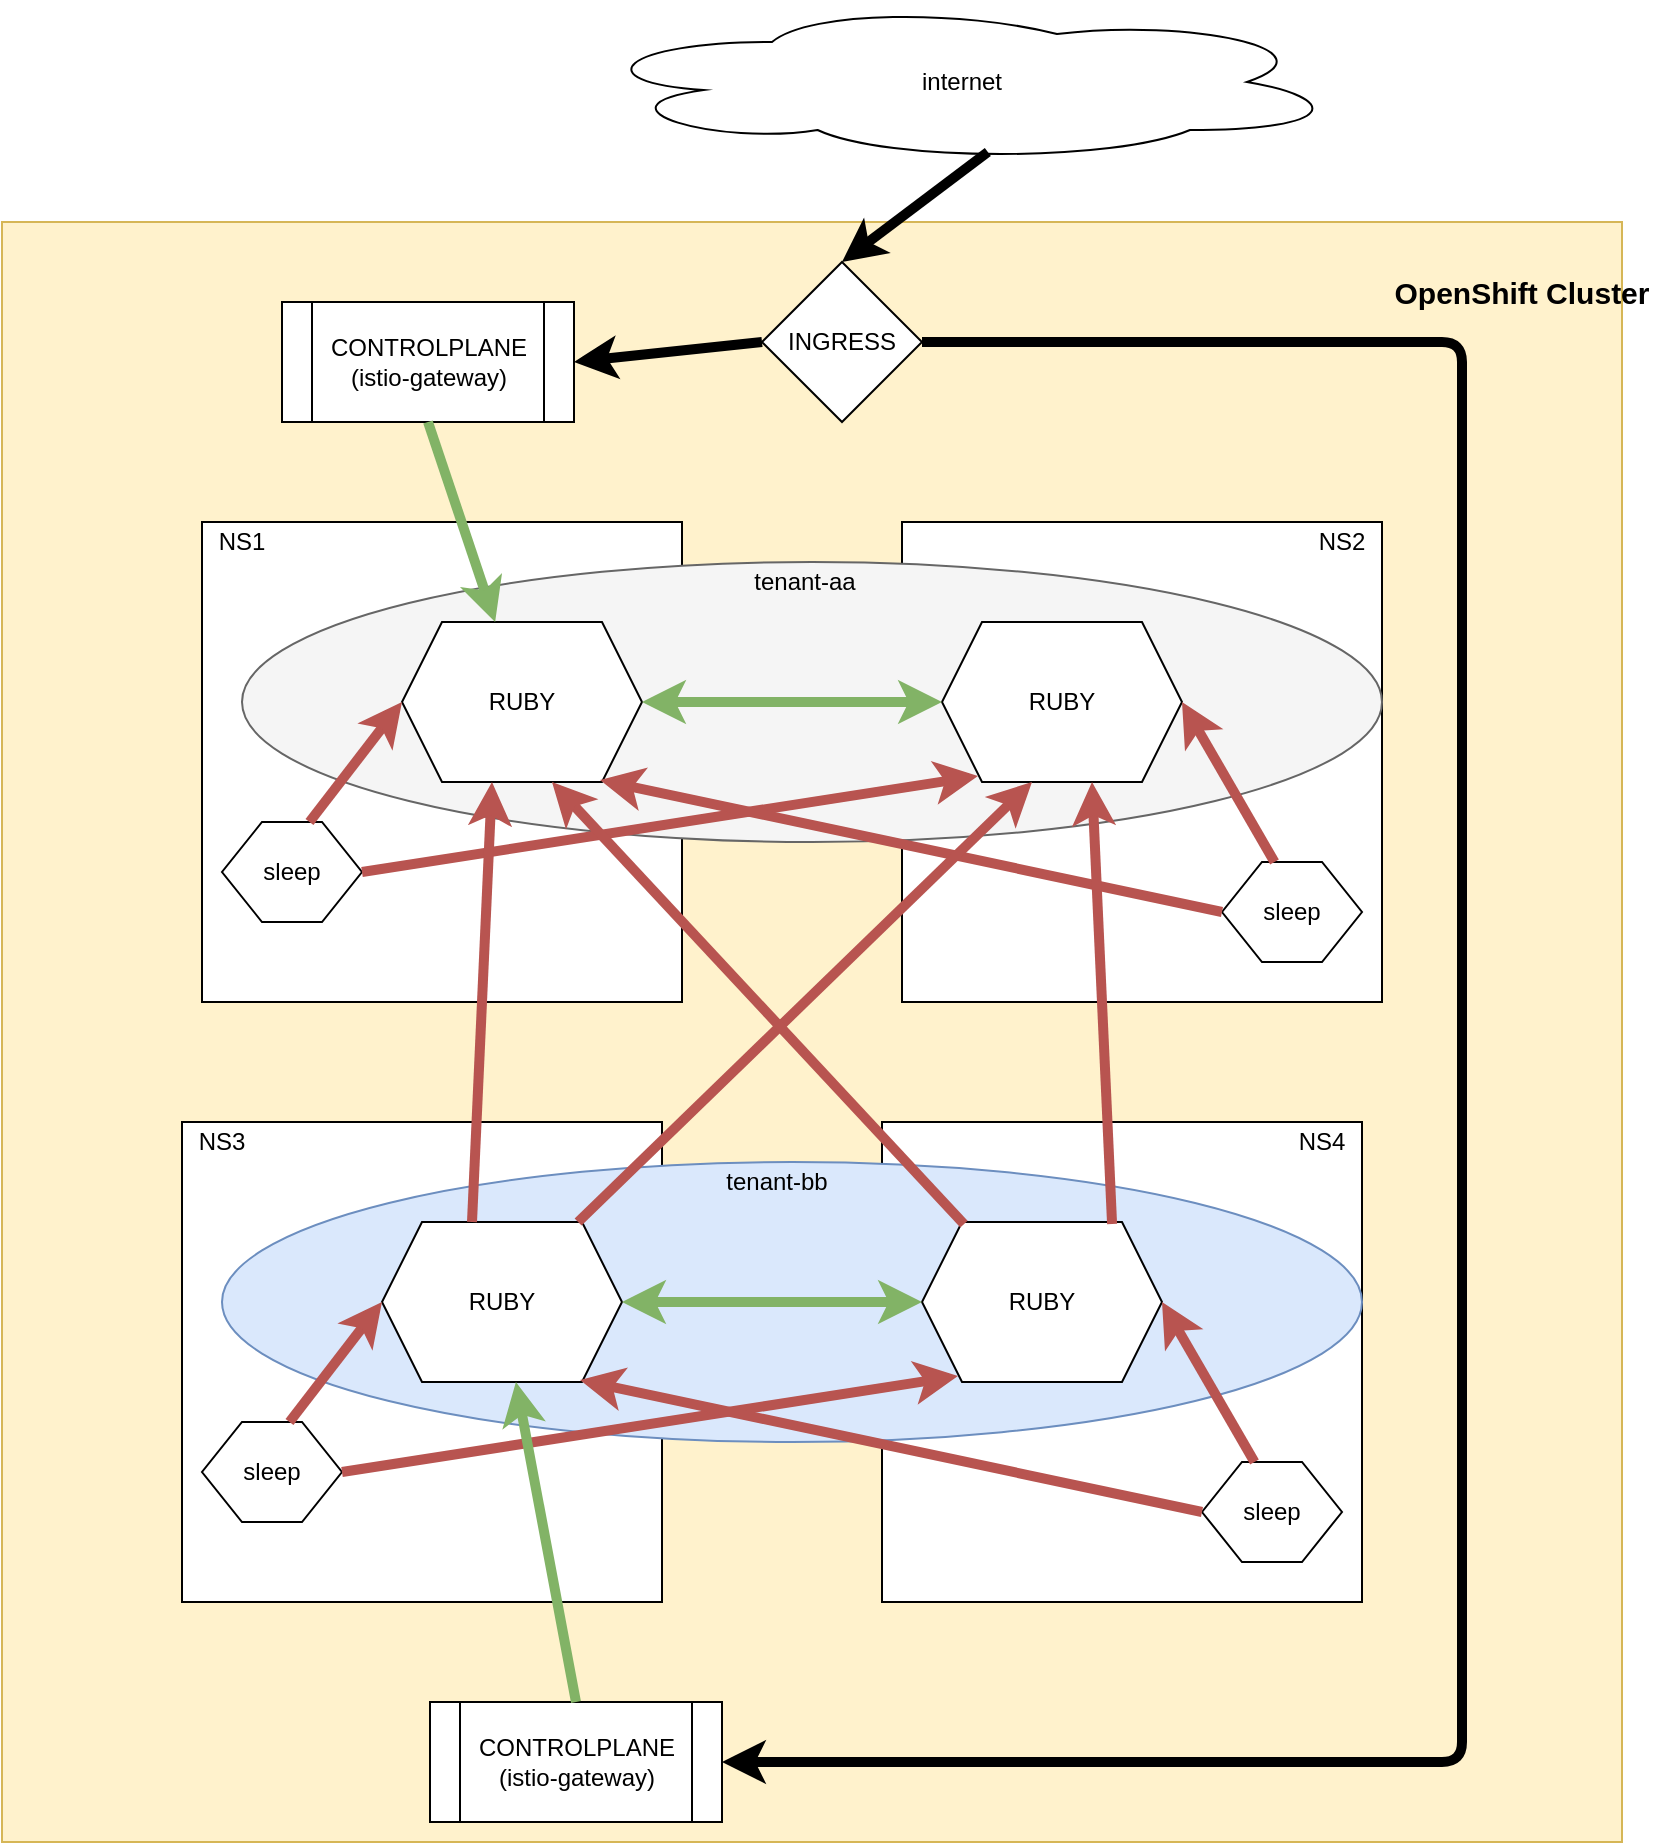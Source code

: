 <mxfile version="13.7.3" type="device"><diagram id="xPOPIatfQ-odomxhgLsn" name="Page-1"><mxGraphModel dx="1113" dy="740" grid="1" gridSize="10" guides="1" tooltips="1" connect="1" arrows="1" fold="1" page="1" pageScale="1" pageWidth="827" pageHeight="1169" math="0" shadow="0"><root><mxCell id="0"/><mxCell id="1" parent="0"/><mxCell id="y6D-A-imfkAjiDnYUdOC-40" value="" style="whiteSpace=wrap;html=1;aspect=fixed;fillColor=#fff2cc;strokeColor=#d6b656;" vertex="1" parent="1"><mxGeometry x="10" y="110" width="810" height="810" as="geometry"/></mxCell><mxCell id="y6D-A-imfkAjiDnYUdOC-1" value="" style="whiteSpace=wrap;html=1;aspect=fixed;" vertex="1" parent="1"><mxGeometry x="110" y="260" width="240" height="240" as="geometry"/></mxCell><mxCell id="y6D-A-imfkAjiDnYUdOC-4" value="" style="whiteSpace=wrap;html=1;aspect=fixed;" vertex="1" parent="1"><mxGeometry x="460" y="260" width="240" height="240" as="geometry"/></mxCell><mxCell id="y6D-A-imfkAjiDnYUdOC-7" value="" style="ellipse;whiteSpace=wrap;html=1;fillColor=#f5f5f5;strokeColor=#666666;fontColor=#333333;" vertex="1" parent="1"><mxGeometry x="130" y="280" width="570" height="140" as="geometry"/></mxCell><mxCell id="y6D-A-imfkAjiDnYUdOC-2" value="RUBY" style="shape=hexagon;perimeter=hexagonPerimeter2;whiteSpace=wrap;html=1;fixedSize=1;" vertex="1" parent="1"><mxGeometry x="210" y="310" width="120" height="80" as="geometry"/></mxCell><mxCell id="y6D-A-imfkAjiDnYUdOC-3" value="sleep" style="shape=hexagon;perimeter=hexagonPerimeter2;whiteSpace=wrap;html=1;fixedSize=1;" vertex="1" parent="1"><mxGeometry x="120" y="410" width="70" height="50" as="geometry"/></mxCell><mxCell id="y6D-A-imfkAjiDnYUdOC-5" value="RUBY" style="shape=hexagon;perimeter=hexagonPerimeter2;whiteSpace=wrap;html=1;fixedSize=1;" vertex="1" parent="1"><mxGeometry x="480" y="310" width="120" height="80" as="geometry"/></mxCell><mxCell id="y6D-A-imfkAjiDnYUdOC-8" value="sleep" style="shape=hexagon;perimeter=hexagonPerimeter2;whiteSpace=wrap;html=1;fixedSize=1;" vertex="1" parent="1"><mxGeometry x="620" y="430" width="70" height="50" as="geometry"/></mxCell><mxCell id="y6D-A-imfkAjiDnYUdOC-9" value="" style="endArrow=classic;startArrow=classic;html=1;exitX=1;exitY=0.5;exitDx=0;exitDy=0;entryX=0;entryY=0.5;entryDx=0;entryDy=0;fillColor=#d5e8d4;strokeColor=#82b366;strokeWidth=5;" edge="1" parent="1" source="y6D-A-imfkAjiDnYUdOC-2" target="y6D-A-imfkAjiDnYUdOC-5"><mxGeometry width="50" height="50" relative="1" as="geometry"><mxPoint x="370" y="470" as="sourcePoint"/><mxPoint x="420" y="420" as="targetPoint"/></mxGeometry></mxCell><mxCell id="y6D-A-imfkAjiDnYUdOC-10" value="" style="endArrow=classic;html=1;strokeWidth=5;exitX=0.625;exitY=0;exitDx=0;exitDy=0;entryX=0;entryY=0.5;entryDx=0;entryDy=0;fillColor=#f8cecc;strokeColor=#b85450;" edge="1" parent="1" source="y6D-A-imfkAjiDnYUdOC-3" target="y6D-A-imfkAjiDnYUdOC-2"><mxGeometry width="50" height="50" relative="1" as="geometry"><mxPoint x="370" y="470" as="sourcePoint"/><mxPoint x="420" y="420" as="targetPoint"/></mxGeometry></mxCell><mxCell id="y6D-A-imfkAjiDnYUdOC-11" value="" style="endArrow=classic;html=1;strokeWidth=5;exitX=1;exitY=0.5;exitDx=0;exitDy=0;entryX=0.15;entryY=0.963;entryDx=0;entryDy=0;entryPerimeter=0;fillColor=#f8cecc;strokeColor=#b85450;" edge="1" parent="1" source="y6D-A-imfkAjiDnYUdOC-3" target="y6D-A-imfkAjiDnYUdOC-5"><mxGeometry width="50" height="50" relative="1" as="geometry"><mxPoint x="370" y="470" as="sourcePoint"/><mxPoint x="420" y="420" as="targetPoint"/></mxGeometry></mxCell><mxCell id="y6D-A-imfkAjiDnYUdOC-12" value="" style="endArrow=classic;html=1;strokeWidth=5;entryX=1;entryY=0.5;entryDx=0;entryDy=0;exitX=0.375;exitY=0;exitDx=0;exitDy=0;fillColor=#f8cecc;strokeColor=#b85450;" edge="1" parent="1" source="y6D-A-imfkAjiDnYUdOC-8" target="y6D-A-imfkAjiDnYUdOC-5"><mxGeometry width="50" height="50" relative="1" as="geometry"><mxPoint x="370" y="470" as="sourcePoint"/><mxPoint x="420" y="420" as="targetPoint"/></mxGeometry></mxCell><mxCell id="y6D-A-imfkAjiDnYUdOC-13" value="" style="endArrow=classic;html=1;strokeWidth=5;exitX=0;exitY=0.5;exitDx=0;exitDy=0;entryX=0.825;entryY=0.988;entryDx=0;entryDy=0;entryPerimeter=0;fillColor=#f8cecc;strokeColor=#b85450;" edge="1" parent="1" source="y6D-A-imfkAjiDnYUdOC-8" target="y6D-A-imfkAjiDnYUdOC-2"><mxGeometry width="50" height="50" relative="1" as="geometry"><mxPoint x="370" y="470" as="sourcePoint"/><mxPoint x="420" y="420" as="targetPoint"/></mxGeometry></mxCell><mxCell id="y6D-A-imfkAjiDnYUdOC-14" value="NS1" style="text;html=1;strokeColor=none;fillColor=none;align=center;verticalAlign=middle;whiteSpace=wrap;rounded=0;" vertex="1" parent="1"><mxGeometry x="110" y="260" width="40" height="20" as="geometry"/></mxCell><mxCell id="y6D-A-imfkAjiDnYUdOC-15" value="NS2" style="text;html=1;strokeColor=none;fillColor=none;align=center;verticalAlign=middle;whiteSpace=wrap;rounded=0;" vertex="1" parent="1"><mxGeometry x="660" y="260" width="40" height="20" as="geometry"/></mxCell><mxCell id="y6D-A-imfkAjiDnYUdOC-16" value="" style="whiteSpace=wrap;html=1;aspect=fixed;" vertex="1" parent="1"><mxGeometry x="100" y="560" width="240" height="240" as="geometry"/></mxCell><mxCell id="y6D-A-imfkAjiDnYUdOC-17" value="" style="whiteSpace=wrap;html=1;aspect=fixed;" vertex="1" parent="1"><mxGeometry x="450" y="560" width="240" height="240" as="geometry"/></mxCell><mxCell id="y6D-A-imfkAjiDnYUdOC-18" value="" style="ellipse;whiteSpace=wrap;html=1;fillColor=#dae8fc;strokeColor=#6c8ebf;" vertex="1" parent="1"><mxGeometry x="120" y="580" width="570" height="140" as="geometry"/></mxCell><mxCell id="y6D-A-imfkAjiDnYUdOC-19" value="RUBY" style="shape=hexagon;perimeter=hexagonPerimeter2;whiteSpace=wrap;html=1;fixedSize=1;" vertex="1" parent="1"><mxGeometry x="200" y="610" width="120" height="80" as="geometry"/></mxCell><mxCell id="y6D-A-imfkAjiDnYUdOC-20" value="sleep" style="shape=hexagon;perimeter=hexagonPerimeter2;whiteSpace=wrap;html=1;fixedSize=1;" vertex="1" parent="1"><mxGeometry x="110" y="710" width="70" height="50" as="geometry"/></mxCell><mxCell id="y6D-A-imfkAjiDnYUdOC-21" value="RUBY" style="shape=hexagon;perimeter=hexagonPerimeter2;whiteSpace=wrap;html=1;fixedSize=1;" vertex="1" parent="1"><mxGeometry x="470" y="610" width="120" height="80" as="geometry"/></mxCell><mxCell id="y6D-A-imfkAjiDnYUdOC-22" value="sleep" style="shape=hexagon;perimeter=hexagonPerimeter2;whiteSpace=wrap;html=1;fixedSize=1;" vertex="1" parent="1"><mxGeometry x="610" y="730" width="70" height="50" as="geometry"/></mxCell><mxCell id="y6D-A-imfkAjiDnYUdOC-23" value="" style="endArrow=classic;startArrow=classic;html=1;exitX=1;exitY=0.5;exitDx=0;exitDy=0;entryX=0;entryY=0.5;entryDx=0;entryDy=0;fillColor=#d5e8d4;strokeColor=#82b366;strokeWidth=5;" edge="1" parent="1" source="y6D-A-imfkAjiDnYUdOC-19" target="y6D-A-imfkAjiDnYUdOC-21"><mxGeometry width="50" height="50" relative="1" as="geometry"><mxPoint x="360" y="770" as="sourcePoint"/><mxPoint x="410" y="720" as="targetPoint"/></mxGeometry></mxCell><mxCell id="y6D-A-imfkAjiDnYUdOC-24" value="" style="endArrow=classic;html=1;strokeWidth=5;exitX=0.625;exitY=0;exitDx=0;exitDy=0;entryX=0;entryY=0.5;entryDx=0;entryDy=0;fillColor=#f8cecc;strokeColor=#b85450;" edge="1" parent="1" source="y6D-A-imfkAjiDnYUdOC-20" target="y6D-A-imfkAjiDnYUdOC-19"><mxGeometry width="50" height="50" relative="1" as="geometry"><mxPoint x="360" y="770" as="sourcePoint"/><mxPoint x="410" y="720" as="targetPoint"/></mxGeometry></mxCell><mxCell id="y6D-A-imfkAjiDnYUdOC-25" value="" style="endArrow=classic;html=1;strokeWidth=5;exitX=1;exitY=0.5;exitDx=0;exitDy=0;entryX=0.15;entryY=0.963;entryDx=0;entryDy=0;entryPerimeter=0;fillColor=#f8cecc;strokeColor=#b85450;" edge="1" parent="1" source="y6D-A-imfkAjiDnYUdOC-20" target="y6D-A-imfkAjiDnYUdOC-21"><mxGeometry width="50" height="50" relative="1" as="geometry"><mxPoint x="360" y="770" as="sourcePoint"/><mxPoint x="410" y="720" as="targetPoint"/></mxGeometry></mxCell><mxCell id="y6D-A-imfkAjiDnYUdOC-26" value="" style="endArrow=classic;html=1;strokeWidth=5;entryX=1;entryY=0.5;entryDx=0;entryDy=0;exitX=0.375;exitY=0;exitDx=0;exitDy=0;fillColor=#f8cecc;strokeColor=#b85450;" edge="1" parent="1" source="y6D-A-imfkAjiDnYUdOC-22" target="y6D-A-imfkAjiDnYUdOC-21"><mxGeometry width="50" height="50" relative="1" as="geometry"><mxPoint x="360" y="770" as="sourcePoint"/><mxPoint x="410" y="720" as="targetPoint"/></mxGeometry></mxCell><mxCell id="y6D-A-imfkAjiDnYUdOC-27" value="" style="endArrow=classic;html=1;strokeWidth=5;exitX=0;exitY=0.5;exitDx=0;exitDy=0;entryX=0.825;entryY=0.988;entryDx=0;entryDy=0;entryPerimeter=0;fillColor=#f8cecc;strokeColor=#b85450;" edge="1" parent="1" source="y6D-A-imfkAjiDnYUdOC-22" target="y6D-A-imfkAjiDnYUdOC-19"><mxGeometry width="50" height="50" relative="1" as="geometry"><mxPoint x="360" y="770" as="sourcePoint"/><mxPoint x="410" y="720" as="targetPoint"/></mxGeometry></mxCell><mxCell id="y6D-A-imfkAjiDnYUdOC-28" value="NS3" style="text;html=1;strokeColor=none;fillColor=none;align=center;verticalAlign=middle;whiteSpace=wrap;rounded=0;" vertex="1" parent="1"><mxGeometry x="100" y="560" width="40" height="20" as="geometry"/></mxCell><mxCell id="y6D-A-imfkAjiDnYUdOC-29" value="NS4" style="text;html=1;strokeColor=none;fillColor=none;align=center;verticalAlign=middle;whiteSpace=wrap;rounded=0;" vertex="1" parent="1"><mxGeometry x="650" y="560" width="40" height="20" as="geometry"/></mxCell><mxCell id="y6D-A-imfkAjiDnYUdOC-30" value="" style="endArrow=classic;html=1;strokeWidth=5;exitX=0.375;exitY=0;exitDx=0;exitDy=0;entryX=0.375;entryY=1;entryDx=0;entryDy=0;fillColor=#f8cecc;strokeColor=#b85450;" edge="1" parent="1" source="y6D-A-imfkAjiDnYUdOC-19" target="y6D-A-imfkAjiDnYUdOC-2"><mxGeometry width="50" height="50" relative="1" as="geometry"><mxPoint x="360" y="550" as="sourcePoint"/><mxPoint x="410" y="500" as="targetPoint"/></mxGeometry></mxCell><mxCell id="y6D-A-imfkAjiDnYUdOC-31" value="" style="endArrow=classic;html=1;strokeWidth=5;exitX=0.817;exitY=0;exitDx=0;exitDy=0;exitPerimeter=0;entryX=0.375;entryY=1;entryDx=0;entryDy=0;fillColor=#f8cecc;strokeColor=#b85450;" edge="1" parent="1" source="y6D-A-imfkAjiDnYUdOC-19" target="y6D-A-imfkAjiDnYUdOC-5"><mxGeometry width="50" height="50" relative="1" as="geometry"><mxPoint x="360" y="410" as="sourcePoint"/><mxPoint x="410" y="360" as="targetPoint"/></mxGeometry></mxCell><mxCell id="y6D-A-imfkAjiDnYUdOC-32" value="" style="endArrow=classic;html=1;strokeWidth=5;exitX=0.175;exitY=0.013;exitDx=0;exitDy=0;exitPerimeter=0;entryX=0.625;entryY=1;entryDx=0;entryDy=0;fillColor=#f8cecc;strokeColor=#b85450;" edge="1" parent="1" source="y6D-A-imfkAjiDnYUdOC-21" target="y6D-A-imfkAjiDnYUdOC-2"><mxGeometry width="50" height="50" relative="1" as="geometry"><mxPoint x="360" y="410" as="sourcePoint"/><mxPoint x="410" y="360" as="targetPoint"/></mxGeometry></mxCell><mxCell id="y6D-A-imfkAjiDnYUdOC-33" value="" style="endArrow=classic;html=1;strokeWidth=5;exitX=0.792;exitY=0.013;exitDx=0;exitDy=0;exitPerimeter=0;entryX=0.625;entryY=1;entryDx=0;entryDy=0;fillColor=#f8cecc;strokeColor=#b85450;" edge="1" parent="1" source="y6D-A-imfkAjiDnYUdOC-21" target="y6D-A-imfkAjiDnYUdOC-5"><mxGeometry width="50" height="50" relative="1" as="geometry"><mxPoint x="360" y="410" as="sourcePoint"/><mxPoint x="410" y="360" as="targetPoint"/></mxGeometry></mxCell><mxCell id="y6D-A-imfkAjiDnYUdOC-34" value="tenant-aa" style="text;html=1;strokeColor=none;fillColor=none;align=center;verticalAlign=middle;whiteSpace=wrap;rounded=0;" vertex="1" parent="1"><mxGeometry x="384" y="280" width="55" height="20" as="geometry"/></mxCell><mxCell id="y6D-A-imfkAjiDnYUdOC-35" value="tenant-bb" style="text;html=1;strokeColor=none;fillColor=none;align=center;verticalAlign=middle;whiteSpace=wrap;rounded=0;" vertex="1" parent="1"><mxGeometry x="370" y="580" width="55" height="20" as="geometry"/></mxCell><mxCell id="y6D-A-imfkAjiDnYUdOC-36" value="CONTROLPLANE&lt;br&gt;(istio-gateway)" style="shape=process;whiteSpace=wrap;html=1;backgroundOutline=1;" vertex="1" parent="1"><mxGeometry x="150" y="150" width="146" height="60" as="geometry"/></mxCell><mxCell id="y6D-A-imfkAjiDnYUdOC-37" value="" style="endArrow=classic;html=1;strokeWidth=5;exitX=0.5;exitY=1;exitDx=0;exitDy=0;fillColor=#d5e8d4;strokeColor=#82b366;" edge="1" parent="1" source="y6D-A-imfkAjiDnYUdOC-36" target="y6D-A-imfkAjiDnYUdOC-2"><mxGeometry width="50" height="50" relative="1" as="geometry"><mxPoint x="360" y="260" as="sourcePoint"/><mxPoint x="410" y="210" as="targetPoint"/></mxGeometry></mxCell><mxCell id="y6D-A-imfkAjiDnYUdOC-38" value="CONTROLPLANE&lt;br&gt;(istio-gateway)" style="shape=process;whiteSpace=wrap;html=1;backgroundOutline=1;" vertex="1" parent="1"><mxGeometry x="224" y="850" width="146" height="60" as="geometry"/></mxCell><mxCell id="y6D-A-imfkAjiDnYUdOC-39" value="" style="endArrow=classic;html=1;strokeWidth=5;entryX=0.558;entryY=1;entryDx=0;entryDy=0;entryPerimeter=0;exitX=0.5;exitY=0;exitDx=0;exitDy=0;fillColor=#d5e8d4;strokeColor=#82b366;" edge="1" parent="1" source="y6D-A-imfkAjiDnYUdOC-38" target="y6D-A-imfkAjiDnYUdOC-19"><mxGeometry width="50" height="50" relative="1" as="geometry"><mxPoint x="360" y="900" as="sourcePoint"/><mxPoint x="410" y="850" as="targetPoint"/></mxGeometry></mxCell><mxCell id="y6D-A-imfkAjiDnYUdOC-42" value="&lt;font style=&quot;font-size: 15px&quot;&gt;&lt;b&gt;OpenShift Cluster&lt;/b&gt;&lt;/font&gt;" style="text;html=1;strokeColor=none;fillColor=none;align=center;verticalAlign=middle;whiteSpace=wrap;rounded=0;" vertex="1" parent="1"><mxGeometry x="700" y="120" width="140" height="50" as="geometry"/></mxCell><mxCell id="y6D-A-imfkAjiDnYUdOC-43" value="internet" style="ellipse;shape=cloud;whiteSpace=wrap;html=1;" vertex="1" parent="1"><mxGeometry x="300" width="380" height="80" as="geometry"/></mxCell><mxCell id="y6D-A-imfkAjiDnYUdOC-44" value="" style="endArrow=classic;html=1;strokeWidth=5;exitX=0.534;exitY=0.938;exitDx=0;exitDy=0;exitPerimeter=0;entryX=0.5;entryY=0;entryDx=0;entryDy=0;rounded=1;" edge="1" parent="1" source="y6D-A-imfkAjiDnYUdOC-43" target="y6D-A-imfkAjiDnYUdOC-45"><mxGeometry width="50" height="50" relative="1" as="geometry"><mxPoint x="450" y="210" as="sourcePoint"/><mxPoint x="500" y="160" as="targetPoint"/></mxGeometry></mxCell><mxCell id="y6D-A-imfkAjiDnYUdOC-45" value="INGRESS" style="rhombus;whiteSpace=wrap;html=1;" vertex="1" parent="1"><mxGeometry x="390" y="130" width="80" height="80" as="geometry"/></mxCell><mxCell id="y6D-A-imfkAjiDnYUdOC-46" value="" style="endArrow=classic;html=1;strokeWidth=5;entryX=1;entryY=0.5;entryDx=0;entryDy=0;exitX=0;exitY=0.5;exitDx=0;exitDy=0;" edge="1" parent="1" source="y6D-A-imfkAjiDnYUdOC-45" target="y6D-A-imfkAjiDnYUdOC-36"><mxGeometry width="50" height="50" relative="1" as="geometry"><mxPoint x="450" y="210" as="sourcePoint"/><mxPoint x="500" y="160" as="targetPoint"/></mxGeometry></mxCell><mxCell id="y6D-A-imfkAjiDnYUdOC-47" value="" style="endArrow=classic;html=1;strokeWidth=5;exitX=1;exitY=0.5;exitDx=0;exitDy=0;entryX=1;entryY=0.5;entryDx=0;entryDy=0;edgeStyle=orthogonalEdgeStyle;" edge="1" parent="1" source="y6D-A-imfkAjiDnYUdOC-45" target="y6D-A-imfkAjiDnYUdOC-38"><mxGeometry width="50" height="50" relative="1" as="geometry"><mxPoint x="440" y="320" as="sourcePoint"/><mxPoint x="490" y="270" as="targetPoint"/><Array as="points"><mxPoint x="740" y="170"/><mxPoint x="740" y="880"/></Array></mxGeometry></mxCell></root></mxGraphModel></diagram></mxfile>